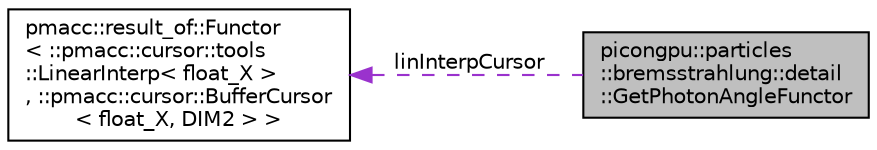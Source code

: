 digraph "picongpu::particles::bremsstrahlung::detail::GetPhotonAngleFunctor"
{
 // LATEX_PDF_SIZE
  edge [fontname="Helvetica",fontsize="10",labelfontname="Helvetica",labelfontsize="10"];
  node [fontname="Helvetica",fontsize="10",shape=record];
  rankdir="LR";
  Node1 [label="picongpu::particles\l::bremsstrahlung::detail\l::GetPhotonAngleFunctor",height=0.2,width=0.4,color="black", fillcolor="grey75", style="filled", fontcolor="black",tooltip="Functor mapping delta to the photon emission polar angle theta, where delta is a uniformly distribute..."];
  Node2 -> Node1 [dir="back",color="darkorchid3",fontsize="10",style="dashed",label=" linInterpCursor" ,fontname="Helvetica"];
  Node2 [label="pmacc::result_of::Functor\l\< ::pmacc::cursor::tools\l::LinearInterp\< float_X \>\l, ::pmacc::cursor::BufferCursor\l\< float_X, DIM2 \> \>",height=0.2,width=0.4,color="black", fillcolor="white", style="filled",URL="$structpmacc_1_1result__of_1_1_functor.html",tooltip=" "];
}
